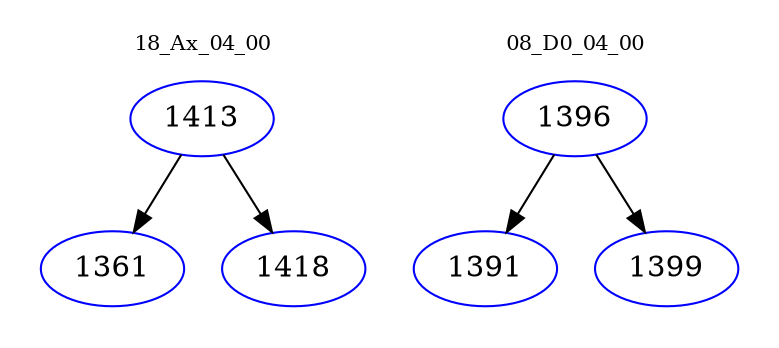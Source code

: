 digraph{
subgraph cluster_0 {
color = white
label = "18_Ax_04_00";
fontsize=10;
T0_1413 [label="1413", color="blue"]
T0_1413 -> T0_1361 [color="black"]
T0_1361 [label="1361", color="blue"]
T0_1413 -> T0_1418 [color="black"]
T0_1418 [label="1418", color="blue"]
}
subgraph cluster_1 {
color = white
label = "08_D0_04_00";
fontsize=10;
T1_1396 [label="1396", color="blue"]
T1_1396 -> T1_1391 [color="black"]
T1_1391 [label="1391", color="blue"]
T1_1396 -> T1_1399 [color="black"]
T1_1399 [label="1399", color="blue"]
}
}

